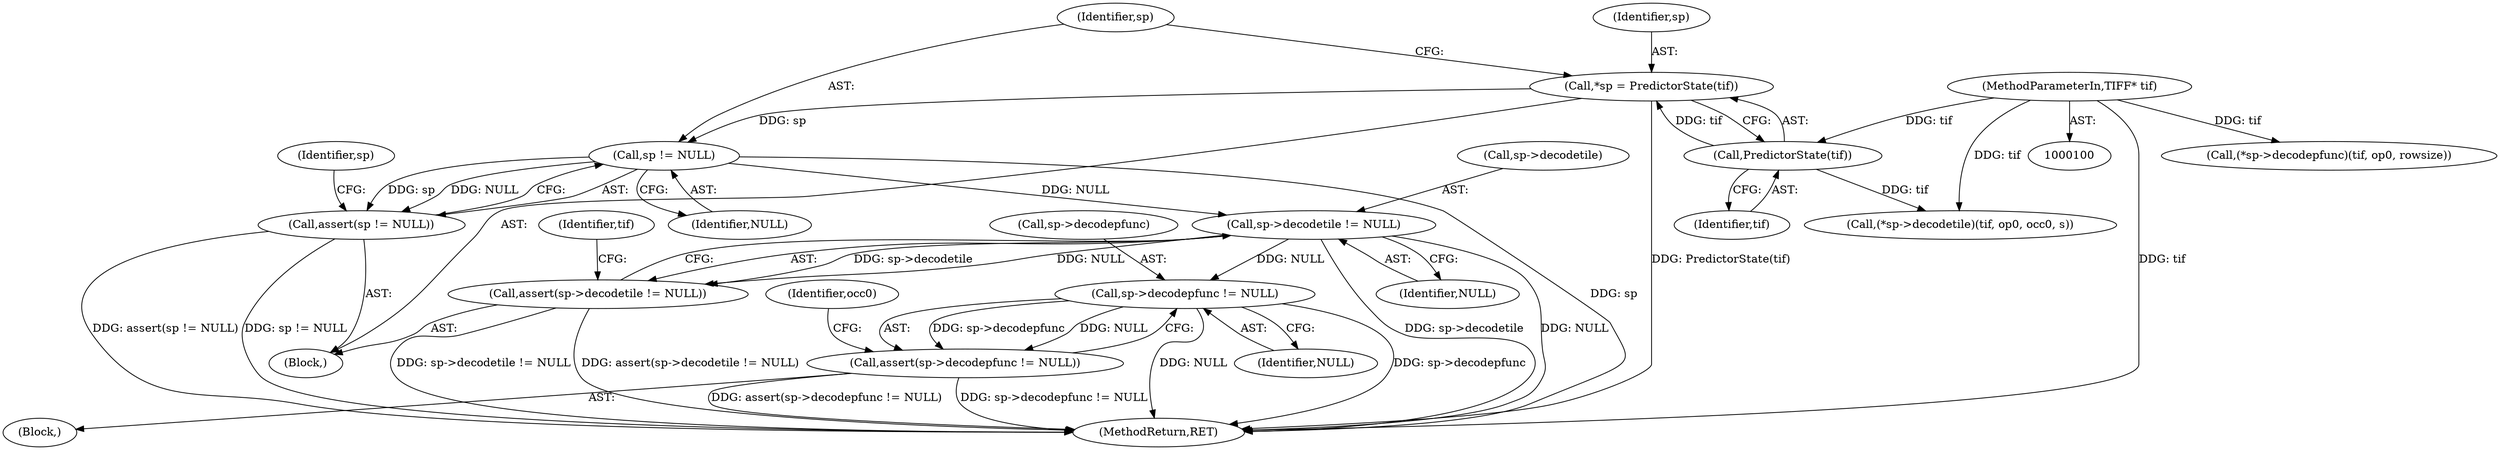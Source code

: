 digraph "0_libtiff_3ca657a8793dd011bf869695d72ad31c779c3cc1_0@pointer" {
"1000112" [label="(Call,sp != NULL)"];
"1000107" [label="(Call,*sp = PredictorState(tif))"];
"1000109" [label="(Call,PredictorState(tif))"];
"1000101" [label="(MethodParameterIn,TIFF* tif)"];
"1000111" [label="(Call,assert(sp != NULL))"];
"1000116" [label="(Call,sp->decodetile != NULL)"];
"1000115" [label="(Call,assert(sp->decodetile != NULL))"];
"1000145" [label="(Call,sp->decodepfunc != NULL)"];
"1000144" [label="(Call,assert(sp->decodepfunc != NULL))"];
"1000123" [label="(Identifier,tif)"];
"1000145" [label="(Call,sp->decodepfunc != NULL)"];
"1000117" [label="(Call,sp->decodetile)"];
"1000111" [label="(Call,assert(sp != NULL))"];
"1000118" [label="(Identifier,sp)"];
"1000155" [label="(Call,(*sp->decodepfunc)(tif, op0, rowsize))"];
"1000120" [label="(Identifier,NULL)"];
"1000152" [label="(Identifier,occ0)"];
"1000101" [label="(MethodParameterIn,TIFF* tif)"];
"1000115" [label="(Call,assert(sp->decodetile != NULL))"];
"1000127" [label="(Block,)"];
"1000110" [label="(Identifier,tif)"];
"1000114" [label="(Identifier,NULL)"];
"1000109" [label="(Call,PredictorState(tif))"];
"1000113" [label="(Identifier,sp)"];
"1000122" [label="(Call,(*sp->decodetile)(tif, op0, occ0, s))"];
"1000105" [label="(Block,)"];
"1000170" [label="(MethodReturn,RET)"];
"1000144" [label="(Call,assert(sp->decodepfunc != NULL))"];
"1000149" [label="(Identifier,NULL)"];
"1000112" [label="(Call,sp != NULL)"];
"1000146" [label="(Call,sp->decodepfunc)"];
"1000116" [label="(Call,sp->decodetile != NULL)"];
"1000107" [label="(Call,*sp = PredictorState(tif))"];
"1000108" [label="(Identifier,sp)"];
"1000112" -> "1000111"  [label="AST: "];
"1000112" -> "1000114"  [label="CFG: "];
"1000113" -> "1000112"  [label="AST: "];
"1000114" -> "1000112"  [label="AST: "];
"1000111" -> "1000112"  [label="CFG: "];
"1000112" -> "1000170"  [label="DDG: sp"];
"1000112" -> "1000111"  [label="DDG: sp"];
"1000112" -> "1000111"  [label="DDG: NULL"];
"1000107" -> "1000112"  [label="DDG: sp"];
"1000112" -> "1000116"  [label="DDG: NULL"];
"1000107" -> "1000105"  [label="AST: "];
"1000107" -> "1000109"  [label="CFG: "];
"1000108" -> "1000107"  [label="AST: "];
"1000109" -> "1000107"  [label="AST: "];
"1000113" -> "1000107"  [label="CFG: "];
"1000107" -> "1000170"  [label="DDG: PredictorState(tif)"];
"1000109" -> "1000107"  [label="DDG: tif"];
"1000109" -> "1000110"  [label="CFG: "];
"1000110" -> "1000109"  [label="AST: "];
"1000101" -> "1000109"  [label="DDG: tif"];
"1000109" -> "1000122"  [label="DDG: tif"];
"1000101" -> "1000100"  [label="AST: "];
"1000101" -> "1000170"  [label="DDG: tif"];
"1000101" -> "1000122"  [label="DDG: tif"];
"1000101" -> "1000155"  [label="DDG: tif"];
"1000111" -> "1000105"  [label="AST: "];
"1000118" -> "1000111"  [label="CFG: "];
"1000111" -> "1000170"  [label="DDG: sp != NULL"];
"1000111" -> "1000170"  [label="DDG: assert(sp != NULL)"];
"1000116" -> "1000115"  [label="AST: "];
"1000116" -> "1000120"  [label="CFG: "];
"1000117" -> "1000116"  [label="AST: "];
"1000120" -> "1000116"  [label="AST: "];
"1000115" -> "1000116"  [label="CFG: "];
"1000116" -> "1000170"  [label="DDG: sp->decodetile"];
"1000116" -> "1000170"  [label="DDG: NULL"];
"1000116" -> "1000115"  [label="DDG: sp->decodetile"];
"1000116" -> "1000115"  [label="DDG: NULL"];
"1000116" -> "1000145"  [label="DDG: NULL"];
"1000115" -> "1000105"  [label="AST: "];
"1000123" -> "1000115"  [label="CFG: "];
"1000115" -> "1000170"  [label="DDG: assert(sp->decodetile != NULL)"];
"1000115" -> "1000170"  [label="DDG: sp->decodetile != NULL"];
"1000145" -> "1000144"  [label="AST: "];
"1000145" -> "1000149"  [label="CFG: "];
"1000146" -> "1000145"  [label="AST: "];
"1000149" -> "1000145"  [label="AST: "];
"1000144" -> "1000145"  [label="CFG: "];
"1000145" -> "1000170"  [label="DDG: NULL"];
"1000145" -> "1000170"  [label="DDG: sp->decodepfunc"];
"1000145" -> "1000144"  [label="DDG: sp->decodepfunc"];
"1000145" -> "1000144"  [label="DDG: NULL"];
"1000144" -> "1000127"  [label="AST: "];
"1000152" -> "1000144"  [label="CFG: "];
"1000144" -> "1000170"  [label="DDG: assert(sp->decodepfunc != NULL)"];
"1000144" -> "1000170"  [label="DDG: sp->decodepfunc != NULL"];
}
